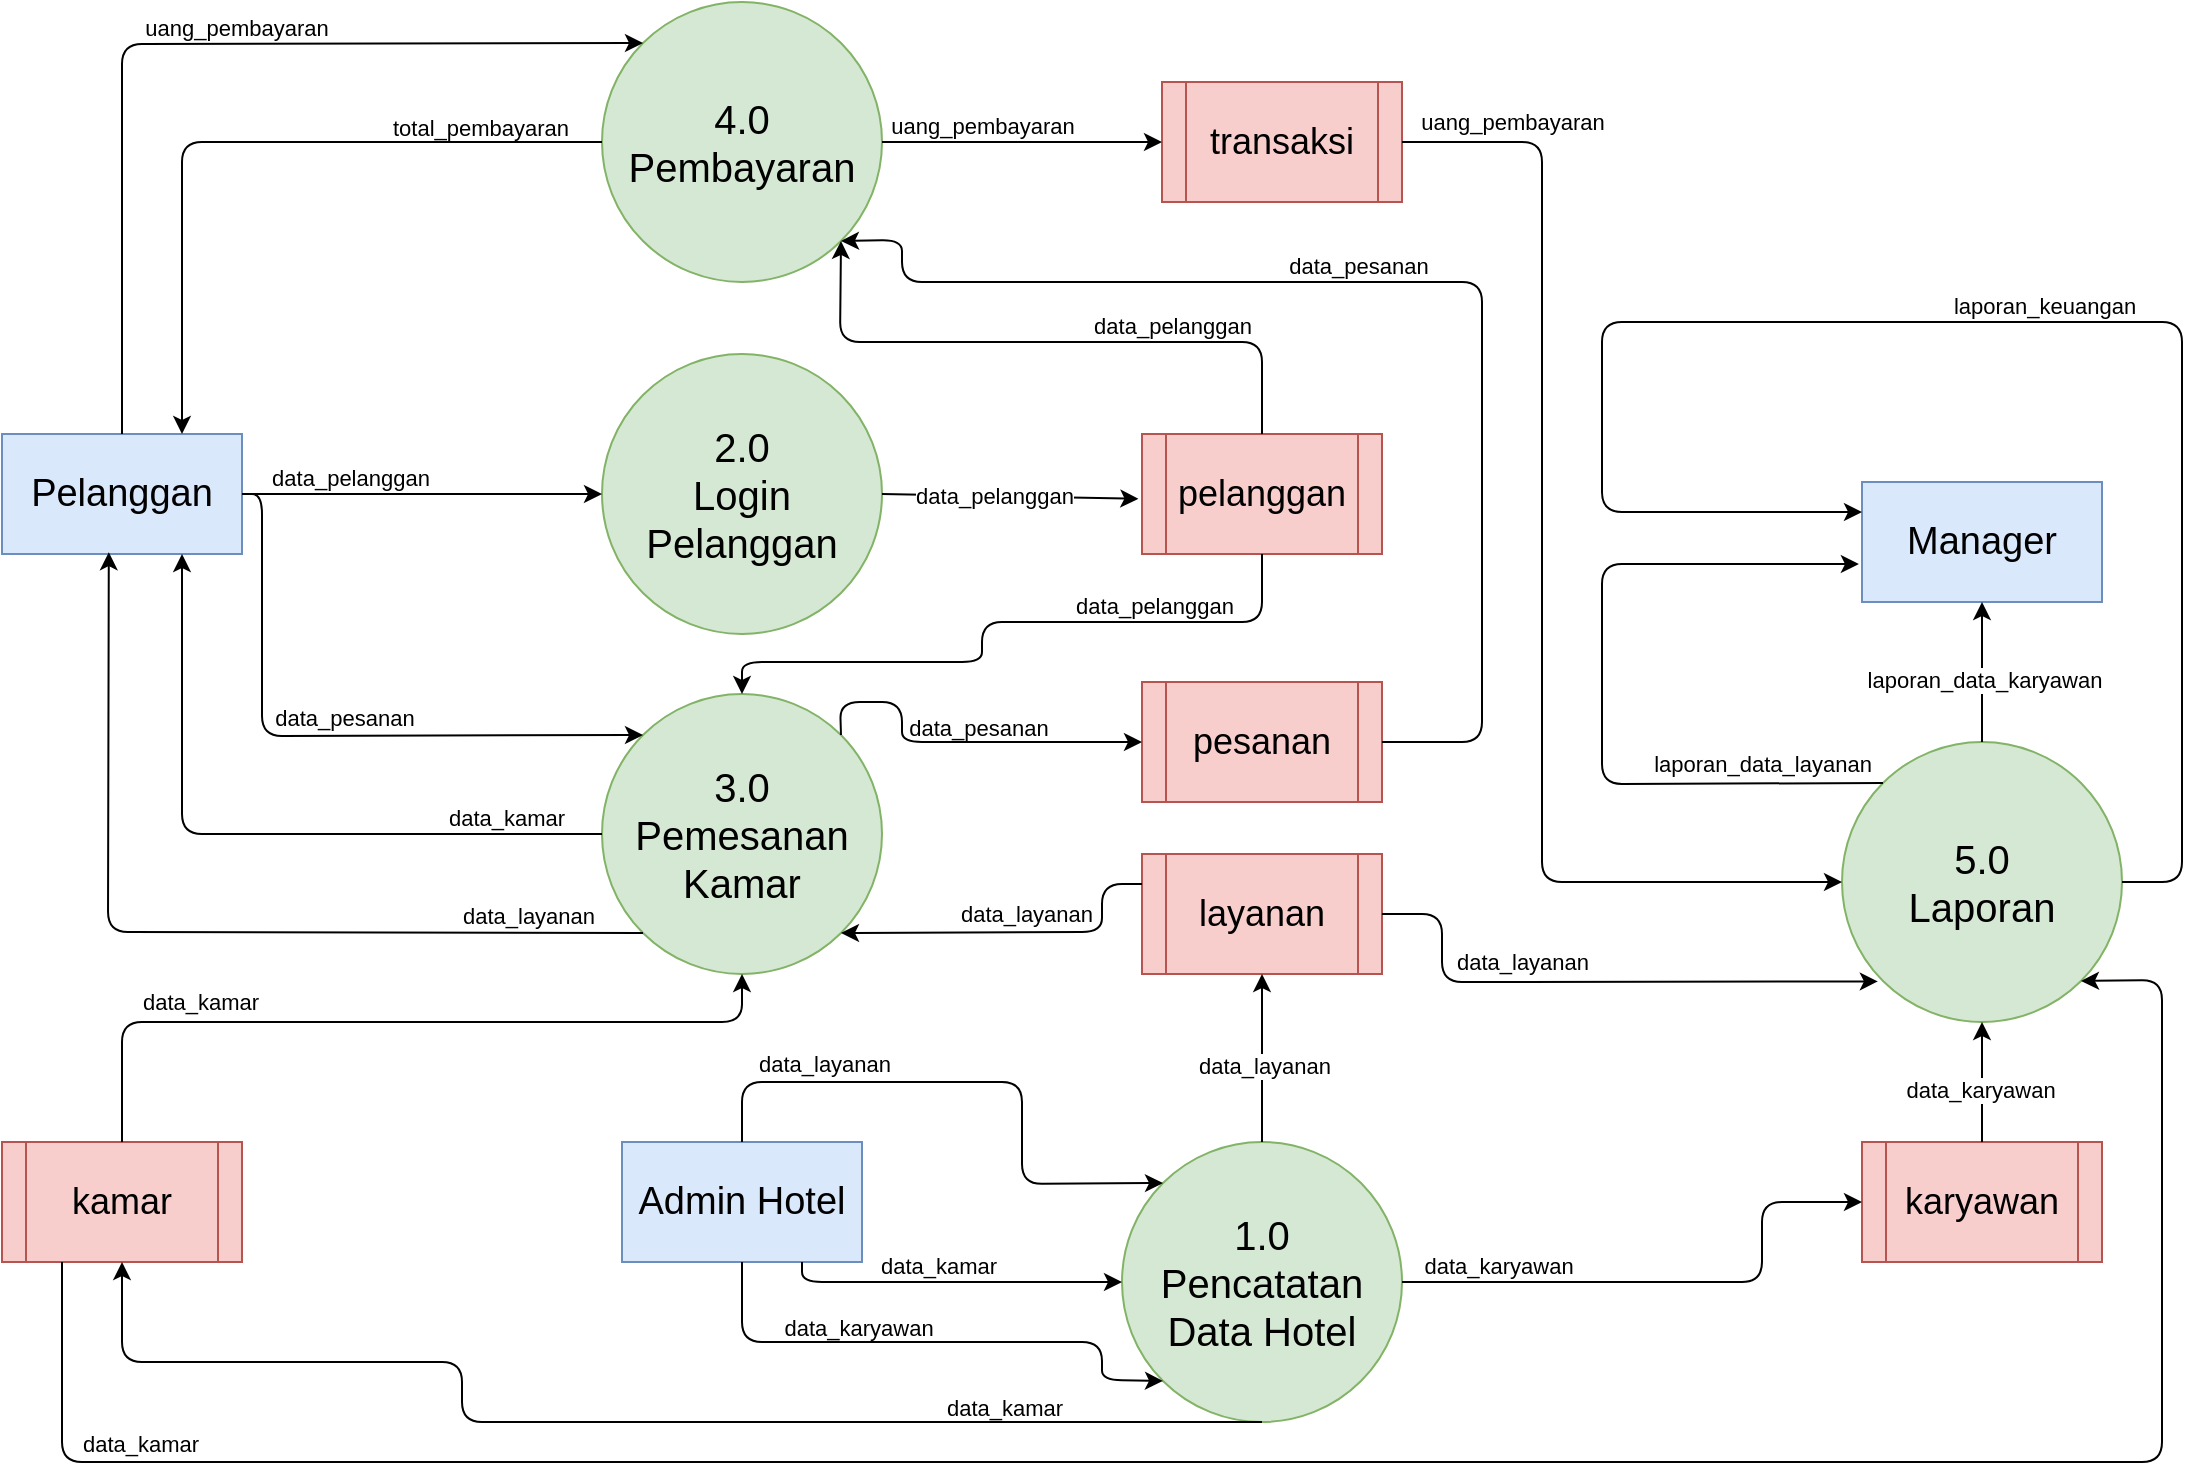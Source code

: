 <mxfile version="13.7.2" type="device"><diagram id="h2Y7UZ0XTypErWVohfK-" name="Page-1"><mxGraphModel dx="1386" dy="786" grid="1" gridSize="10" guides="1" tooltips="1" connect="1" arrows="1" fold="1" page="1" pageScale="1" pageWidth="1169" pageHeight="827" math="0" shadow="0"><root><mxCell id="0"/><mxCell id="1" parent="0"/><mxCell id="97QXmQU6gBtIIno0HXvP-1" value="&lt;font style=&quot;font-size: 19px&quot;&gt;Admin Hotel&lt;/font&gt;" style="rounded=0;whiteSpace=wrap;html=1;fillColor=#dae8fc;strokeColor=#6c8ebf;" vertex="1" parent="1"><mxGeometry x="360" y="600" width="120" height="60" as="geometry"/></mxCell><mxCell id="97QXmQU6gBtIIno0HXvP-2" value="&lt;font style=&quot;font-size: 19px&quot;&gt;Pelanggan&lt;/font&gt;" style="rounded=0;whiteSpace=wrap;html=1;fillColor=#dae8fc;strokeColor=#6c8ebf;" vertex="1" parent="1"><mxGeometry x="50" y="246" width="120" height="60" as="geometry"/></mxCell><mxCell id="97QXmQU6gBtIIno0HXvP-3" value="&lt;font style=&quot;font-size: 19px&quot;&gt;Manager&lt;/font&gt;" style="rounded=0;whiteSpace=wrap;html=1;fillColor=#dae8fc;strokeColor=#6c8ebf;" vertex="1" parent="1"><mxGeometry x="980" y="270" width="120" height="60" as="geometry"/></mxCell><mxCell id="97QXmQU6gBtIIno0HXvP-5" value="&lt;font style=&quot;font-size: 20px&quot;&gt;2.0&lt;br&gt;Login&lt;br&gt;Pelanggan&lt;/font&gt;" style="ellipse;whiteSpace=wrap;html=1;aspect=fixed;fillColor=#d5e8d4;strokeColor=#82b366;" vertex="1" parent="1"><mxGeometry x="350" y="206" width="140" height="140" as="geometry"/></mxCell><mxCell id="97QXmQU6gBtIIno0HXvP-6" value="&lt;font style=&quot;font-size: 20px&quot;&gt;1.0&lt;br&gt;Pencatatan&lt;br&gt;Data Hotel&lt;br&gt;&lt;/font&gt;" style="ellipse;whiteSpace=wrap;html=1;aspect=fixed;fillColor=#d5e8d4;strokeColor=#82b366;" vertex="1" parent="1"><mxGeometry x="610" y="600" width="140" height="140" as="geometry"/></mxCell><mxCell id="97QXmQU6gBtIIno0HXvP-7" value="&lt;font style=&quot;font-size: 20px&quot;&gt;3.0&lt;br&gt;Pemesanan&lt;br&gt;Kamar&lt;br&gt;&lt;/font&gt;" style="ellipse;whiteSpace=wrap;html=1;aspect=fixed;fillColor=#d5e8d4;strokeColor=#82b366;" vertex="1" parent="1"><mxGeometry x="350" y="376" width="140" height="140" as="geometry"/></mxCell><mxCell id="97QXmQU6gBtIIno0HXvP-8" value="&lt;font style=&quot;font-size: 20px&quot;&gt;5.0&lt;br&gt;Laporan&lt;br&gt;&lt;/font&gt;" style="ellipse;whiteSpace=wrap;html=1;aspect=fixed;fillColor=#d5e8d4;strokeColor=#82b366;" vertex="1" parent="1"><mxGeometry x="970" y="400" width="140" height="140" as="geometry"/></mxCell><mxCell id="97QXmQU6gBtIIno0HXvP-10" value="&lt;font style=&quot;font-size: 18px&quot;&gt;pelanggan&lt;/font&gt;" style="shape=process;whiteSpace=wrap;html=1;backgroundOutline=1;fillColor=#f8cecc;strokeColor=#b85450;" vertex="1" parent="1"><mxGeometry x="620" y="246" width="120" height="60" as="geometry"/></mxCell><mxCell id="97QXmQU6gBtIIno0HXvP-11" value="&lt;font style=&quot;font-size: 18px&quot;&gt;kamar&lt;/font&gt;" style="shape=process;whiteSpace=wrap;html=1;backgroundOutline=1;fillColor=#f8cecc;strokeColor=#b85450;" vertex="1" parent="1"><mxGeometry x="50" y="600" width="120" height="60" as="geometry"/></mxCell><mxCell id="97QXmQU6gBtIIno0HXvP-12" value="&lt;font style=&quot;font-size: 18px&quot;&gt;layanan&lt;/font&gt;" style="shape=process;whiteSpace=wrap;html=1;backgroundOutline=1;fillColor=#f8cecc;strokeColor=#b85450;" vertex="1" parent="1"><mxGeometry x="620" y="456" width="120" height="60" as="geometry"/></mxCell><mxCell id="97QXmQU6gBtIIno0HXvP-13" value="&lt;font style=&quot;font-size: 18px&quot;&gt;karyawan&lt;/font&gt;" style="shape=process;whiteSpace=wrap;html=1;backgroundOutline=1;fillColor=#f8cecc;strokeColor=#b85450;" vertex="1" parent="1"><mxGeometry x="980" y="600" width="120" height="60" as="geometry"/></mxCell><mxCell id="97QXmQU6gBtIIno0HXvP-14" value="&lt;font style=&quot;font-size: 18px&quot;&gt;transaksi&lt;/font&gt;" style="shape=process;whiteSpace=wrap;html=1;backgroundOutline=1;fillColor=#f8cecc;strokeColor=#b85450;" vertex="1" parent="1"><mxGeometry x="630" y="70" width="120" height="60" as="geometry"/></mxCell><mxCell id="97QXmQU6gBtIIno0HXvP-15" value="" style="endArrow=classic;html=1;exitX=1;exitY=0.5;exitDx=0;exitDy=0;entryX=0;entryY=0.5;entryDx=0;entryDy=0;" edge="1" parent="1" source="97QXmQU6gBtIIno0HXvP-2" target="97QXmQU6gBtIIno0HXvP-5"><mxGeometry width="50" height="50" relative="1" as="geometry"><mxPoint x="410" y="186" as="sourcePoint"/><mxPoint x="460" y="136" as="targetPoint"/></mxGeometry></mxCell><mxCell id="97QXmQU6gBtIIno0HXvP-16" value="data_pelanggan" style="edgeLabel;html=1;align=center;verticalAlign=bottom;resizable=0;points=[];labelBackgroundColor=none;" vertex="1" connectable="0" parent="97QXmQU6gBtIIno0HXvP-15"><mxGeometry x="-0.14" relative="1" as="geometry"><mxPoint x="-24" as="offset"/></mxGeometry></mxCell><mxCell id="97QXmQU6gBtIIno0HXvP-17" value="" style="endArrow=classic;html=1;entryX=-0.015;entryY=0.54;entryDx=0;entryDy=0;entryPerimeter=0;exitX=1;exitY=0.5;exitDx=0;exitDy=0;" edge="1" parent="1" source="97QXmQU6gBtIIno0HXvP-5" target="97QXmQU6gBtIIno0HXvP-10"><mxGeometry width="50" height="50" relative="1" as="geometry"><mxPoint x="420" y="196" as="sourcePoint"/><mxPoint x="470" y="146" as="targetPoint"/></mxGeometry></mxCell><mxCell id="97QXmQU6gBtIIno0HXvP-18" value="data_pelanggan" style="edgeLabel;html=1;align=center;verticalAlign=middle;resizable=0;points=[];" vertex="1" connectable="0" parent="97QXmQU6gBtIIno0HXvP-17"><mxGeometry x="-0.126" relative="1" as="geometry"><mxPoint as="offset"/></mxGeometry></mxCell><mxCell id="97QXmQU6gBtIIno0HXvP-19" value="" style="endArrow=classic;html=1;exitX=0.75;exitY=1;exitDx=0;exitDy=0;entryX=0;entryY=0.5;entryDx=0;entryDy=0;" edge="1" parent="1" source="97QXmQU6gBtIIno0HXvP-1" target="97QXmQU6gBtIIno0HXvP-6"><mxGeometry width="50" height="50" relative="1" as="geometry"><mxPoint x="320" y="-134" as="sourcePoint"/><mxPoint x="370" y="-184" as="targetPoint"/><Array as="points"><mxPoint x="450" y="670"/></Array></mxGeometry></mxCell><mxCell id="97QXmQU6gBtIIno0HXvP-20" value="data_kamar" style="edgeLabel;html=1;align=center;verticalAlign=bottom;resizable=0;points=[];labelBackgroundColor=none;" vertex="1" connectable="0" parent="97QXmQU6gBtIIno0HXvP-19"><mxGeometry x="-0.206" y="1" relative="1" as="geometry"><mxPoint x="10" y="1" as="offset"/></mxGeometry></mxCell><mxCell id="97QXmQU6gBtIIno0HXvP-21" value="" style="endArrow=classic;html=1;exitX=0.5;exitY=0;exitDx=0;exitDy=0;entryX=0;entryY=0;entryDx=0;entryDy=0;" edge="1" parent="1" source="97QXmQU6gBtIIno0HXvP-1" target="97QXmQU6gBtIIno0HXvP-6"><mxGeometry width="50" height="50" relative="1" as="geometry"><mxPoint x="260" y="-94" as="sourcePoint"/><mxPoint x="310" y="-144" as="targetPoint"/><Array as="points"><mxPoint x="420" y="570"/><mxPoint x="560" y="570"/><mxPoint x="560" y="621"/></Array></mxGeometry></mxCell><mxCell id="97QXmQU6gBtIIno0HXvP-22" value="data_layanan" style="edgeLabel;html=1;align=center;verticalAlign=bottom;resizable=0;points=[];labelBackgroundColor=none;" vertex="1" connectable="0" parent="97QXmQU6gBtIIno0HXvP-21"><mxGeometry x="-0.712" y="1" relative="1" as="geometry"><mxPoint x="29.02" y="0.32" as="offset"/></mxGeometry></mxCell><mxCell id="97QXmQU6gBtIIno0HXvP-23" value="" style="endArrow=classic;html=1;exitX=0.5;exitY=1;exitDx=0;exitDy=0;entryX=0;entryY=1;entryDx=0;entryDy=0;" edge="1" parent="1" source="97QXmQU6gBtIIno0HXvP-1" target="97QXmQU6gBtIIno0HXvP-6"><mxGeometry width="50" height="50" relative="1" as="geometry"><mxPoint x="260" y="-24" as="sourcePoint"/><mxPoint x="310" y="-74" as="targetPoint"/><Array as="points"><mxPoint x="420" y="700"/><mxPoint x="600" y="700"/><mxPoint x="600" y="719"/></Array></mxGeometry></mxCell><mxCell id="97QXmQU6gBtIIno0HXvP-24" value="data_karyawan" style="edgeLabel;html=1;align=center;verticalAlign=bottom;resizable=0;points=[];labelBackgroundColor=none;" vertex="1" connectable="0" parent="97QXmQU6gBtIIno0HXvP-23"><mxGeometry x="-0.58" relative="1" as="geometry"><mxPoint x="41.63" y="1" as="offset"/></mxGeometry></mxCell><mxCell id="97QXmQU6gBtIIno0HXvP-25" value="&lt;font style=&quot;font-size: 18px&quot;&gt;pesanan&lt;/font&gt;" style="shape=process;whiteSpace=wrap;html=1;backgroundOutline=1;fillColor=#f8cecc;strokeColor=#b85450;" vertex="1" parent="1"><mxGeometry x="620" y="370" width="120" height="60" as="geometry"/></mxCell><mxCell id="97QXmQU6gBtIIno0HXvP-26" value="&lt;font style=&quot;font-size: 20px&quot;&gt;4.0&lt;br&gt;Pembayaran&lt;br&gt;&lt;/font&gt;" style="ellipse;whiteSpace=wrap;html=1;aspect=fixed;fillColor=#d5e8d4;strokeColor=#82b366;" vertex="1" parent="1"><mxGeometry x="350" y="30" width="140" height="140" as="geometry"/></mxCell><mxCell id="97QXmQU6gBtIIno0HXvP-27" value="" style="endArrow=classic;html=1;exitX=0.5;exitY=1;exitDx=0;exitDy=0;entryX=0.5;entryY=1;entryDx=0;entryDy=0;" edge="1" parent="1" source="97QXmQU6gBtIIno0HXvP-6" target="97QXmQU6gBtIIno0HXvP-11"><mxGeometry width="50" height="50" relative="1" as="geometry"><mxPoint x="520" y="-54" as="sourcePoint"/><mxPoint x="570" y="-104" as="targetPoint"/><Array as="points"><mxPoint x="280" y="740"/><mxPoint x="280" y="710"/><mxPoint x="110" y="710"/></Array></mxGeometry></mxCell><mxCell id="97QXmQU6gBtIIno0HXvP-28" value="data_kamar" style="edgeLabel;html=1;align=center;verticalAlign=bottom;resizable=0;points=[];labelBackgroundColor=none;" vertex="1" connectable="0" parent="97QXmQU6gBtIIno0HXvP-27"><mxGeometry x="-0.164" relative="1" as="geometry"><mxPoint x="142" y="1" as="offset"/></mxGeometry></mxCell><mxCell id="97QXmQU6gBtIIno0HXvP-29" value="" style="endArrow=classic;html=1;exitX=0.5;exitY=0;exitDx=0;exitDy=0;entryX=0.5;entryY=1;entryDx=0;entryDy=0;" edge="1" parent="1" source="97QXmQU6gBtIIno0HXvP-6" target="97QXmQU6gBtIIno0HXvP-12"><mxGeometry width="50" height="50" relative="1" as="geometry"><mxPoint x="520" y="-84" as="sourcePoint"/><mxPoint x="570" y="-134" as="targetPoint"/></mxGeometry></mxCell><mxCell id="97QXmQU6gBtIIno0HXvP-30" value="data_layanan" style="edgeLabel;html=1;align=center;verticalAlign=middle;resizable=0;points=[];" vertex="1" connectable="0" parent="97QXmQU6gBtIIno0HXvP-29"><mxGeometry x="-0.082" y="-1" relative="1" as="geometry"><mxPoint as="offset"/></mxGeometry></mxCell><mxCell id="97QXmQU6gBtIIno0HXvP-31" value="" style="endArrow=classic;html=1;exitX=1;exitY=0.5;exitDx=0;exitDy=0;entryX=0;entryY=0.5;entryDx=0;entryDy=0;" edge="1" parent="1" source="97QXmQU6gBtIIno0HXvP-6" target="97QXmQU6gBtIIno0HXvP-13"><mxGeometry width="50" height="50" relative="1" as="geometry"><mxPoint x="520" y="-24" as="sourcePoint"/><mxPoint x="570" y="-74" as="targetPoint"/><Array as="points"><mxPoint x="930" y="670"/><mxPoint x="930" y="630"/></Array></mxGeometry></mxCell><mxCell id="97QXmQU6gBtIIno0HXvP-32" value="data_karyawan" style="edgeLabel;html=1;align=center;verticalAlign=bottom;resizable=0;points=[];" vertex="1" connectable="0" parent="97QXmQU6gBtIIno0HXvP-31"><mxGeometry x="0.043" y="-1" relative="1" as="geometry"><mxPoint x="-93" y="-1" as="offset"/></mxGeometry></mxCell><mxCell id="97QXmQU6gBtIIno0HXvP-33" value="" style="endArrow=classic;html=1;exitX=0;exitY=0.5;exitDx=0;exitDy=0;entryX=0.75;entryY=1;entryDx=0;entryDy=0;" edge="1" parent="1" source="97QXmQU6gBtIIno0HXvP-7" target="97QXmQU6gBtIIno0HXvP-2"><mxGeometry width="50" height="50" relative="1" as="geometry"><mxPoint x="300" y="36" as="sourcePoint"/><mxPoint x="350" y="-14" as="targetPoint"/><Array as="points"><mxPoint x="140" y="446"/></Array></mxGeometry></mxCell><mxCell id="97QXmQU6gBtIIno0HXvP-34" value="data_kamar" style="edgeLabel;html=1;align=center;verticalAlign=bottom;resizable=0;points=[];labelBackgroundColor=none;" vertex="1" connectable="0" parent="97QXmQU6gBtIIno0HXvP-33"><mxGeometry x="-0.037" y="-1" relative="1" as="geometry"><mxPoint x="120" y="1" as="offset"/></mxGeometry></mxCell><mxCell id="97QXmQU6gBtIIno0HXvP-35" value="" style="endArrow=classic;html=1;exitX=0.5;exitY=0;exitDx=0;exitDy=0;entryX=0.5;entryY=1;entryDx=0;entryDy=0;" edge="1" parent="1" source="97QXmQU6gBtIIno0HXvP-11" target="97QXmQU6gBtIIno0HXvP-7"><mxGeometry width="50" height="50" relative="1" as="geometry"><mxPoint x="590" y="96" as="sourcePoint"/><mxPoint x="640" y="46" as="targetPoint"/><Array as="points"><mxPoint x="110" y="540"/><mxPoint x="420" y="540"/></Array></mxGeometry></mxCell><mxCell id="97QXmQU6gBtIIno0HXvP-36" value="data_kamar" style="edgeLabel;html=1;align=center;verticalAlign=bottom;resizable=0;points=[];labelBackgroundColor=none;" vertex="1" connectable="0" parent="97QXmQU6gBtIIno0HXvP-35"><mxGeometry x="0.372" y="2" relative="1" as="geometry"><mxPoint x="-172" as="offset"/></mxGeometry></mxCell><mxCell id="97QXmQU6gBtIIno0HXvP-37" value="" style="endArrow=classic;html=1;exitX=0;exitY=0.25;exitDx=0;exitDy=0;entryX=1;entryY=1;entryDx=0;entryDy=0;" edge="1" parent="1" source="97QXmQU6gBtIIno0HXvP-12" target="97QXmQU6gBtIIno0HXvP-7"><mxGeometry width="50" height="50" relative="1" as="geometry"><mxPoint x="470" y="116" as="sourcePoint"/><mxPoint x="520" y="66" as="targetPoint"/><Array as="points"><mxPoint x="600" y="471"/><mxPoint x="600" y="495"/></Array></mxGeometry></mxCell><mxCell id="97QXmQU6gBtIIno0HXvP-38" value="data_layanan" style="edgeLabel;html=1;align=center;verticalAlign=bottom;resizable=0;points=[];labelBackgroundColor=none;" vertex="1" connectable="0" parent="97QXmQU6gBtIIno0HXvP-37"><mxGeometry x="0.572" y="-2" relative="1" as="geometry"><mxPoint x="55" y="1" as="offset"/></mxGeometry></mxCell><mxCell id="97QXmQU6gBtIIno0HXvP-39" value="" style="endArrow=classic;html=1;exitX=0;exitY=1;exitDx=0;exitDy=0;entryX=0.445;entryY=0.985;entryDx=0;entryDy=0;entryPerimeter=0;" edge="1" parent="1" source="97QXmQU6gBtIIno0HXvP-7" target="97QXmQU6gBtIIno0HXvP-2"><mxGeometry width="50" height="50" relative="1" as="geometry"><mxPoint x="380" y="106" as="sourcePoint"/><mxPoint x="430" y="56" as="targetPoint"/><Array as="points"><mxPoint x="103" y="495"/></Array></mxGeometry></mxCell><mxCell id="97QXmQU6gBtIIno0HXvP-40" value="data_layanan" style="edgeLabel;html=1;align=center;verticalAlign=bottom;resizable=0;points=[];labelBackgroundColor=none;" vertex="1" connectable="0" parent="97QXmQU6gBtIIno0HXvP-39"><mxGeometry x="0.523" y="1" relative="1" as="geometry"><mxPoint x="210.83" y="81.77" as="offset"/></mxGeometry></mxCell><mxCell id="97QXmQU6gBtIIno0HXvP-41" value="" style="endArrow=classic;html=1;exitX=1;exitY=0.5;exitDx=0;exitDy=0;entryX=0;entryY=0;entryDx=0;entryDy=0;" edge="1" parent="1" source="97QXmQU6gBtIIno0HXvP-2" target="97QXmQU6gBtIIno0HXvP-7"><mxGeometry width="50" height="50" relative="1" as="geometry"><mxPoint x="480" y="116" as="sourcePoint"/><mxPoint x="530" y="66" as="targetPoint"/><Array as="points"><mxPoint x="180" y="276"/><mxPoint x="180" y="397"/></Array></mxGeometry></mxCell><mxCell id="97QXmQU6gBtIIno0HXvP-42" value="data_pesanan" style="edgeLabel;html=1;align=center;verticalAlign=bottom;resizable=0;points=[];labelBackgroundColor=none;" vertex="1" connectable="0" parent="97QXmQU6gBtIIno0HXvP-41"><mxGeometry x="0.066" relative="1" as="geometry"><mxPoint as="offset"/></mxGeometry></mxCell><mxCell id="97QXmQU6gBtIIno0HXvP-43" value="" style="endArrow=classic;html=1;exitX=0.5;exitY=1;exitDx=0;exitDy=0;entryX=0.5;entryY=0;entryDx=0;entryDy=0;" edge="1" parent="1" source="97QXmQU6gBtIIno0HXvP-10" target="97QXmQU6gBtIIno0HXvP-7"><mxGeometry width="50" height="50" relative="1" as="geometry"><mxPoint x="640" y="256" as="sourcePoint"/><mxPoint x="690" y="206" as="targetPoint"/><Array as="points"><mxPoint x="680" y="340"/><mxPoint x="540" y="340"/><mxPoint x="540" y="360"/><mxPoint x="420" y="360"/></Array></mxGeometry></mxCell><mxCell id="97QXmQU6gBtIIno0HXvP-44" value="data_pelanggan" style="edgeLabel;html=1;align=center;verticalAlign=bottom;resizable=0;points=[];labelBackgroundColor=none;" vertex="1" connectable="0" parent="97QXmQU6gBtIIno0HXvP-43"><mxGeometry x="-0.393" relative="1" as="geometry"><mxPoint x="12" as="offset"/></mxGeometry></mxCell><mxCell id="97QXmQU6gBtIIno0HXvP-45" value="" style="endArrow=classic;html=1;entryX=0;entryY=0.5;entryDx=0;entryDy=0;exitX=1;exitY=0;exitDx=0;exitDy=0;" edge="1" parent="1" source="97QXmQU6gBtIIno0HXvP-7" target="97QXmQU6gBtIIno0HXvP-25"><mxGeometry width="50" height="50" relative="1" as="geometry"><mxPoint x="469" y="495" as="sourcePoint"/><mxPoint x="460" y="216" as="targetPoint"/><Array as="points"><mxPoint x="469" y="380"/><mxPoint x="500" y="380"/><mxPoint x="500" y="400"/></Array></mxGeometry></mxCell><mxCell id="97QXmQU6gBtIIno0HXvP-46" value="data_pesanan" style="edgeLabel;html=1;align=center;verticalAlign=bottom;resizable=0;points=[];labelBackgroundColor=none;" vertex="1" connectable="0" parent="97QXmQU6gBtIIno0HXvP-45"><mxGeometry x="-0.162" y="-1" relative="1" as="geometry"><mxPoint x="26.72" as="offset"/></mxGeometry></mxCell><mxCell id="97QXmQU6gBtIIno0HXvP-47" value="" style="endArrow=classic;html=1;exitX=1;exitY=0.5;exitDx=0;exitDy=0;entryX=1;entryY=1;entryDx=0;entryDy=0;" edge="1" parent="1" source="97QXmQU6gBtIIno0HXvP-25" target="97QXmQU6gBtIIno0HXvP-26"><mxGeometry width="50" height="50" relative="1" as="geometry"><mxPoint x="560" y="226" as="sourcePoint"/><mxPoint x="610" y="176" as="targetPoint"/><Array as="points"><mxPoint x="790" y="400"/><mxPoint x="790" y="170"/><mxPoint x="500" y="170"/><mxPoint x="500" y="149"/></Array></mxGeometry></mxCell><mxCell id="97QXmQU6gBtIIno0HXvP-48" value="data_pesanan" style="edgeLabel;html=1;align=center;verticalAlign=bottom;resizable=0;points=[];labelBackgroundColor=none;" vertex="1" connectable="0" parent="97QXmQU6gBtIIno0HXvP-47"><mxGeometry x="0.368" relative="1" as="geometry"><mxPoint x="83" as="offset"/></mxGeometry></mxCell><mxCell id="97QXmQU6gBtIIno0HXvP-49" value="" style="endArrow=classic;html=1;exitX=0;exitY=0.5;exitDx=0;exitDy=0;entryX=0.75;entryY=0;entryDx=0;entryDy=0;" edge="1" parent="1" source="97QXmQU6gBtIIno0HXvP-26" target="97QXmQU6gBtIIno0HXvP-2"><mxGeometry width="50" height="50" relative="1" as="geometry"><mxPoint x="380" y="306" as="sourcePoint"/><mxPoint x="430" y="256" as="targetPoint"/><Array as="points"><mxPoint x="140" y="100"/></Array></mxGeometry></mxCell><mxCell id="97QXmQU6gBtIIno0HXvP-50" value="total_pembayaran" style="edgeLabel;html=1;align=center;verticalAlign=bottom;resizable=0;points=[];labelBackgroundColor=none;" vertex="1" connectable="0" parent="97QXmQU6gBtIIno0HXvP-49"><mxGeometry x="-0.309" y="1" relative="1" as="geometry"><mxPoint x="62" as="offset"/></mxGeometry></mxCell><mxCell id="97QXmQU6gBtIIno0HXvP-53" value="" style="endArrow=classic;html=1;exitX=1;exitY=0.5;exitDx=0;exitDy=0;entryX=0;entryY=0.5;entryDx=0;entryDy=0;" edge="1" parent="1" source="97QXmQU6gBtIIno0HXvP-26" target="97QXmQU6gBtIIno0HXvP-14"><mxGeometry width="50" height="50" relative="1" as="geometry"><mxPoint x="410" y="346" as="sourcePoint"/><mxPoint x="460" y="296" as="targetPoint"/></mxGeometry></mxCell><mxCell id="97QXmQU6gBtIIno0HXvP-54" value="uang_pembayaran" style="edgeLabel;html=1;align=center;verticalAlign=bottom;resizable=0;points=[];labelBackgroundColor=none;" vertex="1" connectable="0" parent="97QXmQU6gBtIIno0HXvP-53"><mxGeometry x="-0.292" relative="1" as="geometry"><mxPoint as="offset"/></mxGeometry></mxCell><mxCell id="97QXmQU6gBtIIno0HXvP-55" value="" style="endArrow=classic;html=1;exitX=0.5;exitY=0;exitDx=0;exitDy=0;entryX=1;entryY=1;entryDx=0;entryDy=0;" edge="1" parent="1" source="97QXmQU6gBtIIno0HXvP-10" target="97QXmQU6gBtIIno0HXvP-26"><mxGeometry width="50" height="50" relative="1" as="geometry"><mxPoint x="230" y="296" as="sourcePoint"/><mxPoint x="280" y="246" as="targetPoint"/><Array as="points"><mxPoint x="680" y="200"/><mxPoint x="469" y="200"/></Array></mxGeometry></mxCell><mxCell id="97QXmQU6gBtIIno0HXvP-56" value="data_pelanggan" style="edgeLabel;html=1;align=center;verticalAlign=bottom;resizable=0;points=[];labelBackgroundColor=none;" vertex="1" connectable="0" parent="97QXmQU6gBtIIno0HXvP-55"><mxGeometry x="0.04" y="-1" relative="1" as="geometry"><mxPoint x="69" y="1" as="offset"/></mxGeometry></mxCell><mxCell id="97QXmQU6gBtIIno0HXvP-57" value="" style="endArrow=classic;html=1;exitX=0.5;exitY=0;exitDx=0;exitDy=0;entryX=0;entryY=0;entryDx=0;entryDy=0;" edge="1" parent="1" source="97QXmQU6gBtIIno0HXvP-2" target="97QXmQU6gBtIIno0HXvP-26"><mxGeometry width="50" height="50" relative="1" as="geometry"><mxPoint x="410" y="246" as="sourcePoint"/><mxPoint x="460" y="196" as="targetPoint"/><Array as="points"><mxPoint x="110" y="51"/></Array></mxGeometry></mxCell><mxCell id="97QXmQU6gBtIIno0HXvP-58" value="uang_pembayaran" style="edgeLabel;html=1;align=center;verticalAlign=bottom;resizable=0;points=[];labelBackgroundColor=none;" vertex="1" connectable="0" parent="97QXmQU6gBtIIno0HXvP-57"><mxGeometry x="0.384" y="-1" relative="1" as="geometry"><mxPoint x="-63" as="offset"/></mxGeometry></mxCell><mxCell id="97QXmQU6gBtIIno0HXvP-59" value="" style="endArrow=classic;html=1;exitX=1;exitY=0.5;exitDx=0;exitDy=0;entryX=0;entryY=0.5;entryDx=0;entryDy=0;" edge="1" parent="1" source="97QXmQU6gBtIIno0HXvP-14" target="97QXmQU6gBtIIno0HXvP-8"><mxGeometry width="50" height="50" relative="1" as="geometry"><mxPoint x="780" y="226" as="sourcePoint"/><mxPoint x="830" y="176" as="targetPoint"/><Array as="points"><mxPoint x="820" y="100"/><mxPoint x="820" y="470"/></Array></mxGeometry></mxCell><mxCell id="97QXmQU6gBtIIno0HXvP-60" value="uang_pembayaran" style="edgeLabel;html=1;align=center;verticalAlign=bottom;resizable=0;points=[];labelBackgroundColor=none;" vertex="1" connectable="0" parent="97QXmQU6gBtIIno0HXvP-59"><mxGeometry x="-0.303" y="3" relative="1" as="geometry"><mxPoint x="-18" y="-136.71" as="offset"/></mxGeometry></mxCell><mxCell id="97QXmQU6gBtIIno0HXvP-61" value="" style="endArrow=classic;html=1;exitX=0.25;exitY=1;exitDx=0;exitDy=0;entryX=1;entryY=1;entryDx=0;entryDy=0;" edge="1" parent="1" source="97QXmQU6gBtIIno0HXvP-11" target="97QXmQU6gBtIIno0HXvP-8"><mxGeometry width="50" height="50" relative="1" as="geometry"><mxPoint x="780" y="-4" as="sourcePoint"/><mxPoint x="830" y="-54" as="targetPoint"/><Array as="points"><mxPoint x="80" y="760"/><mxPoint x="1130" y="760"/><mxPoint x="1130" y="519"/></Array></mxGeometry></mxCell><mxCell id="97QXmQU6gBtIIno0HXvP-62" value="data_kamar" style="edgeLabel;html=1;align=center;verticalAlign=bottom;resizable=0;points=[];labelBackgroundColor=none;" vertex="1" connectable="0" parent="97QXmQU6gBtIIno0HXvP-61"><mxGeometry x="0.119" relative="1" as="geometry"><mxPoint x="-662" y="-1" as="offset"/></mxGeometry></mxCell><mxCell id="97QXmQU6gBtIIno0HXvP-63" value="" style="endArrow=classic;html=1;exitX=1;exitY=0.5;exitDx=0;exitDy=0;entryX=0.128;entryY=0.855;entryDx=0;entryDy=0;entryPerimeter=0;" edge="1" parent="1" source="97QXmQU6gBtIIno0HXvP-12" target="97QXmQU6gBtIIno0HXvP-8"><mxGeometry width="50" height="50" relative="1" as="geometry"><mxPoint x="760" y="66" as="sourcePoint"/><mxPoint x="810" y="16" as="targetPoint"/><Array as="points"><mxPoint x="770" y="486"/><mxPoint x="770" y="520"/></Array></mxGeometry></mxCell><mxCell id="97QXmQU6gBtIIno0HXvP-64" value="data_layanan" style="edgeLabel;html=1;align=center;verticalAlign=bottom;resizable=0;points=[];labelBackgroundColor=none;" vertex="1" connectable="0" parent="97QXmQU6gBtIIno0HXvP-63"><mxGeometry x="-0.424" y="2" relative="1" as="geometry"><mxPoint x="23" y="1" as="offset"/></mxGeometry></mxCell><mxCell id="97QXmQU6gBtIIno0HXvP-65" value="" style="endArrow=classic;html=1;exitX=0.5;exitY=0;exitDx=0;exitDy=0;entryX=0.5;entryY=1;entryDx=0;entryDy=0;" edge="1" parent="1" source="97QXmQU6gBtIIno0HXvP-13" target="97QXmQU6gBtIIno0HXvP-8"><mxGeometry width="50" height="50" relative="1" as="geometry"><mxPoint x="760" y="-54" as="sourcePoint"/><mxPoint x="810" y="-104" as="targetPoint"/></mxGeometry></mxCell><mxCell id="97QXmQU6gBtIIno0HXvP-66" value="data_karyawan" style="edgeLabel;html=1;align=center;verticalAlign=middle;resizable=0;points=[];" vertex="1" connectable="0" parent="97QXmQU6gBtIIno0HXvP-65"><mxGeometry x="-0.131" y="1" relative="1" as="geometry"><mxPoint as="offset"/></mxGeometry></mxCell><mxCell id="97QXmQU6gBtIIno0HXvP-69" value="" style="endArrow=classic;html=1;exitX=0.5;exitY=0;exitDx=0;exitDy=0;entryX=0.5;entryY=1;entryDx=0;entryDy=0;" edge="1" parent="1" source="97QXmQU6gBtIIno0HXvP-8" target="97QXmQU6gBtIIno0HXvP-3"><mxGeometry width="50" height="50" relative="1" as="geometry"><mxPoint x="740" y="280" as="sourcePoint"/><mxPoint x="790" y="230" as="targetPoint"/></mxGeometry></mxCell><mxCell id="97QXmQU6gBtIIno0HXvP-70" value="laporan_data_karyawan" style="edgeLabel;html=1;align=center;verticalAlign=middle;resizable=0;points=[];" vertex="1" connectable="0" parent="97QXmQU6gBtIIno0HXvP-69"><mxGeometry x="-0.099" y="-1" relative="1" as="geometry"><mxPoint as="offset"/></mxGeometry></mxCell><mxCell id="97QXmQU6gBtIIno0HXvP-73" value="" style="endArrow=classic;html=1;exitX=0;exitY=0;exitDx=0;exitDy=0;entryX=-0.013;entryY=0.684;entryDx=0;entryDy=0;entryPerimeter=0;" edge="1" parent="1" source="97QXmQU6gBtIIno0HXvP-8" target="97QXmQU6gBtIIno0HXvP-3"><mxGeometry width="50" height="50" relative="1" as="geometry"><mxPoint x="450" y="300" as="sourcePoint"/><mxPoint x="500" y="250" as="targetPoint"/><Array as="points"><mxPoint x="850" y="421"/><mxPoint x="850" y="311"/></Array></mxGeometry></mxCell><mxCell id="97QXmQU6gBtIIno0HXvP-74" value="laporan_data_layanan" style="edgeLabel;html=1;align=center;verticalAlign=bottom;resizable=0;points=[];labelBackgroundColor=none;spacing=0;" vertex="1" connectable="0" parent="97QXmQU6gBtIIno0HXvP-73"><mxGeometry x="-0.729" y="1" relative="1" as="geometry"><mxPoint x="-9.27" y="-3.86" as="offset"/></mxGeometry></mxCell><mxCell id="97QXmQU6gBtIIno0HXvP-75" value="" style="endArrow=classic;html=1;exitX=1;exitY=0.5;exitDx=0;exitDy=0;entryX=0;entryY=0.25;entryDx=0;entryDy=0;" edge="1" parent="1" source="97QXmQU6gBtIIno0HXvP-8" target="97QXmQU6gBtIIno0HXvP-3"><mxGeometry width="50" height="50" relative="1" as="geometry"><mxPoint x="570" y="430" as="sourcePoint"/><mxPoint x="620" y="380" as="targetPoint"/><Array as="points"><mxPoint x="1140" y="470"/><mxPoint x="1140" y="190"/><mxPoint x="850" y="190"/><mxPoint x="850" y="285"/></Array></mxGeometry></mxCell><mxCell id="97QXmQU6gBtIIno0HXvP-76" value="laporan_keuangan" style="edgeLabel;html=1;align=center;verticalAlign=bottom;resizable=0;points=[];labelBackgroundColor=none;" vertex="1" connectable="0" parent="97QXmQU6gBtIIno0HXvP-75"><mxGeometry x="0.09" relative="1" as="geometry"><mxPoint x="70" as="offset"/></mxGeometry></mxCell></root></mxGraphModel></diagram></mxfile>